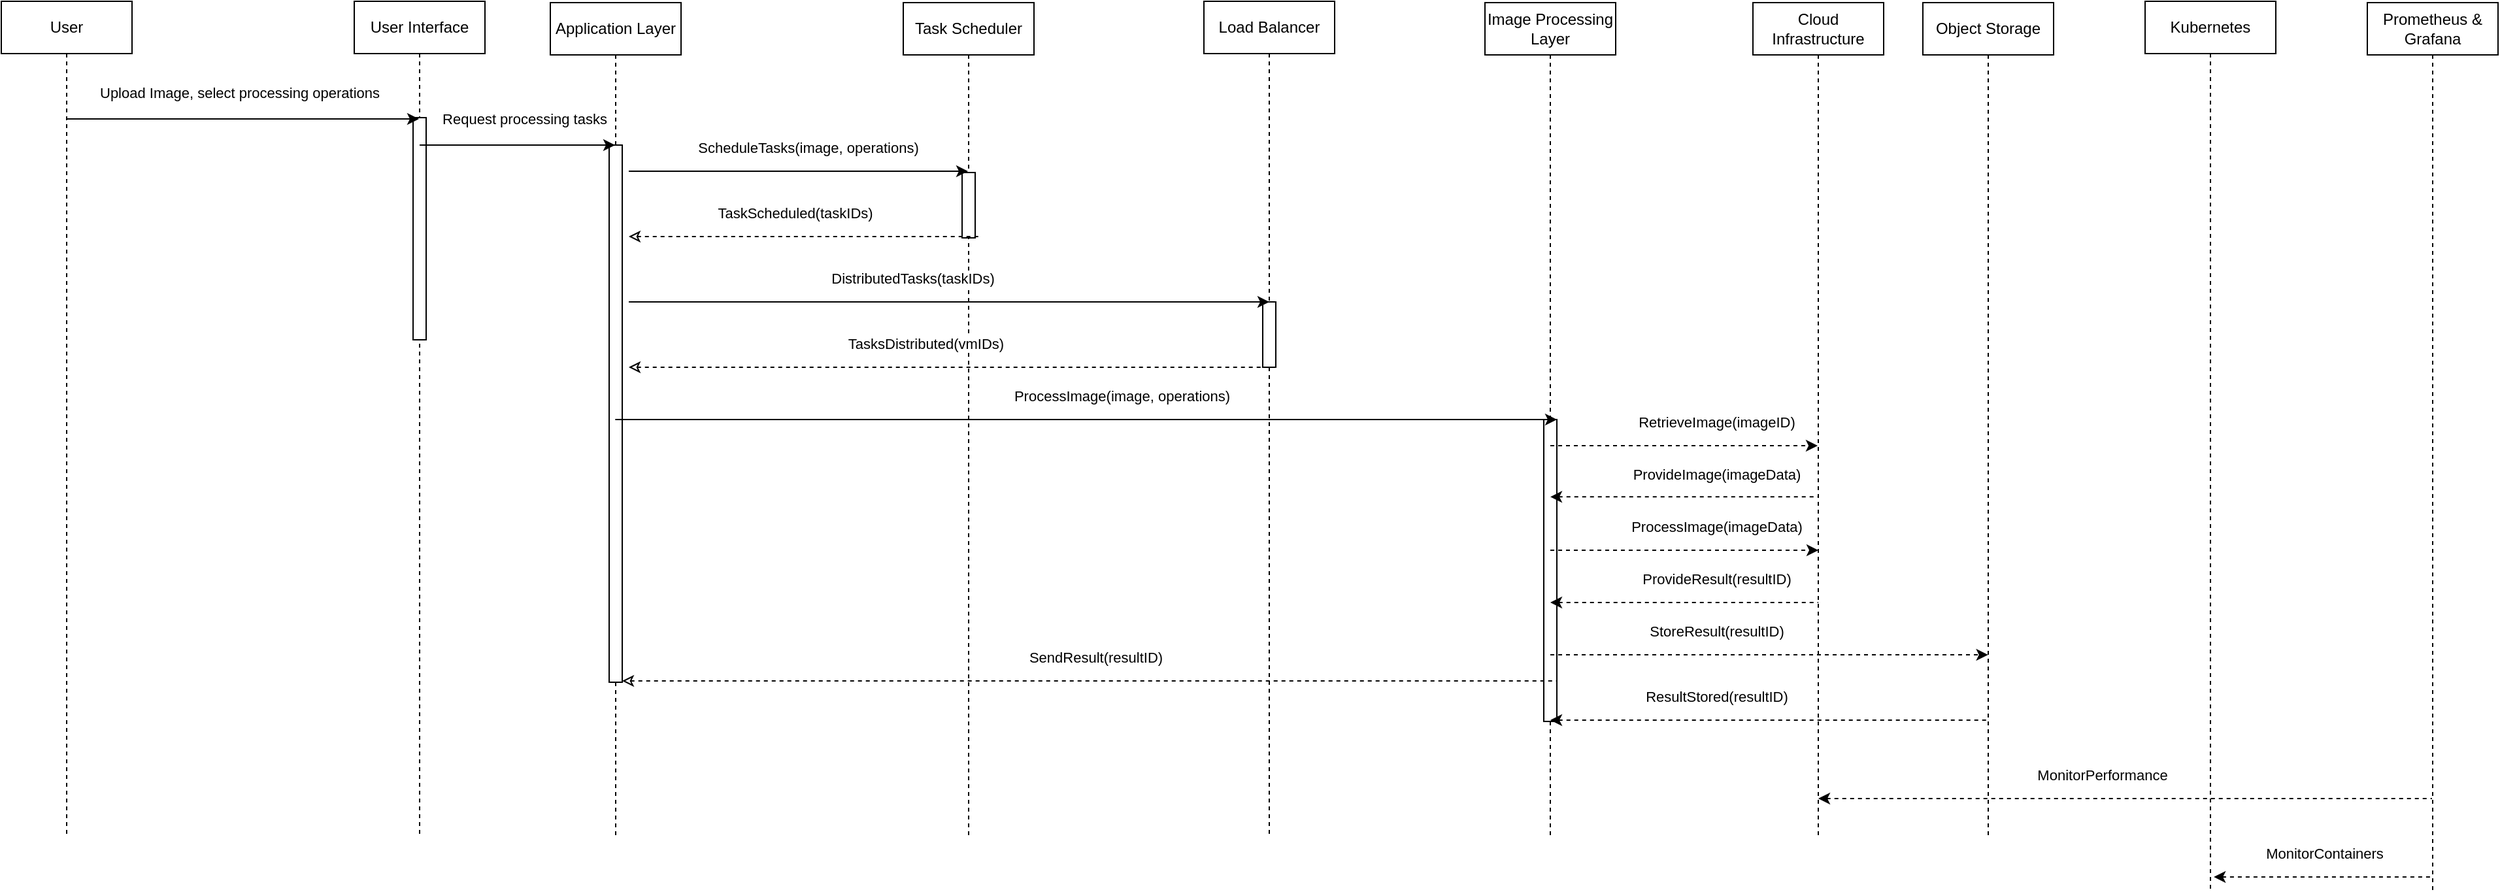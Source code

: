 <mxfile version="24.2.5" type="device">
  <diagram name="Page-1" id="2YBvvXClWsGukQMizWep">
    <mxGraphModel dx="2017" dy="633" grid="1" gridSize="10" guides="1" tooltips="1" connect="1" arrows="1" fold="1" page="1" pageScale="1" pageWidth="850" pageHeight="1100" background="#ffffff" math="0" shadow="0">
      <root>
        <mxCell id="0" />
        <mxCell id="1" parent="0" />
        <mxCell id="aM9ryv3xv72pqoxQDRHE-1" value="User" style="shape=umlLifeline;perimeter=lifelinePerimeter;whiteSpace=wrap;html=1;container=0;dropTarget=0;collapsible=0;recursiveResize=0;outlineConnect=0;portConstraint=eastwest;newEdgeStyle={&quot;edgeStyle&quot;:&quot;elbowEdgeStyle&quot;,&quot;elbow&quot;:&quot;vertical&quot;,&quot;curved&quot;:0,&quot;rounded&quot;:0};" parent="1" vertex="1">
          <mxGeometry x="-90" y="40" width="100" height="640" as="geometry" />
        </mxCell>
        <mxCell id="aM9ryv3xv72pqoxQDRHE-5" value="User Interface" style="shape=umlLifeline;perimeter=lifelinePerimeter;whiteSpace=wrap;html=1;container=0;dropTarget=0;collapsible=0;recursiveResize=0;outlineConnect=0;portConstraint=eastwest;newEdgeStyle={&quot;edgeStyle&quot;:&quot;elbowEdgeStyle&quot;,&quot;elbow&quot;:&quot;vertical&quot;,&quot;curved&quot;:0,&quot;rounded&quot;:0};" parent="1" vertex="1">
          <mxGeometry x="180" y="40" width="100" height="640" as="geometry" />
        </mxCell>
        <mxCell id="aM9ryv3xv72pqoxQDRHE-6" value="" style="html=1;points=[];perimeter=orthogonalPerimeter;outlineConnect=0;targetShapes=umlLifeline;portConstraint=eastwest;newEdgeStyle={&quot;edgeStyle&quot;:&quot;elbowEdgeStyle&quot;,&quot;elbow&quot;:&quot;vertical&quot;,&quot;curved&quot;:0,&quot;rounded&quot;:0};" parent="aM9ryv3xv72pqoxQDRHE-5" vertex="1">
          <mxGeometry x="45" y="89" width="10" height="170" as="geometry" />
        </mxCell>
        <mxCell id="xhH89eKTf6NaiQnl7uQa-1" value="Application Layer" style="shape=umlLifeline;perimeter=lifelinePerimeter;whiteSpace=wrap;html=1;container=0;dropTarget=0;collapsible=0;recursiveResize=0;outlineConnect=0;portConstraint=eastwest;newEdgeStyle={&quot;edgeStyle&quot;:&quot;elbowEdgeStyle&quot;,&quot;elbow&quot;:&quot;vertical&quot;,&quot;curved&quot;:0,&quot;rounded&quot;:0};" vertex="1" parent="1">
          <mxGeometry x="330" y="41" width="100" height="639" as="geometry" />
        </mxCell>
        <mxCell id="xhH89eKTf6NaiQnl7uQa-2" value="" style="html=1;points=[];perimeter=orthogonalPerimeter;outlineConnect=0;targetShapes=umlLifeline;portConstraint=eastwest;newEdgeStyle={&quot;edgeStyle&quot;:&quot;elbowEdgeStyle&quot;,&quot;elbow&quot;:&quot;vertical&quot;,&quot;curved&quot;:0,&quot;rounded&quot;:0};" vertex="1" parent="xhH89eKTf6NaiQnl7uQa-1">
          <mxGeometry x="45" y="109" width="10" height="411" as="geometry" />
        </mxCell>
        <mxCell id="xhH89eKTf6NaiQnl7uQa-3" value="Task Scheduler" style="shape=umlLifeline;perimeter=lifelinePerimeter;whiteSpace=wrap;html=1;container=0;dropTarget=0;collapsible=0;recursiveResize=0;outlineConnect=0;portConstraint=eastwest;newEdgeStyle={&quot;edgeStyle&quot;:&quot;elbowEdgeStyle&quot;,&quot;elbow&quot;:&quot;vertical&quot;,&quot;curved&quot;:0,&quot;rounded&quot;:0};" vertex="1" parent="1">
          <mxGeometry x="600" y="41" width="100" height="639" as="geometry" />
        </mxCell>
        <mxCell id="xhH89eKTf6NaiQnl7uQa-4" value="" style="html=1;points=[];perimeter=orthogonalPerimeter;outlineConnect=0;targetShapes=umlLifeline;portConstraint=eastwest;newEdgeStyle={&quot;edgeStyle&quot;:&quot;elbowEdgeStyle&quot;,&quot;elbow&quot;:&quot;vertical&quot;,&quot;curved&quot;:0,&quot;rounded&quot;:0};" vertex="1" parent="xhH89eKTf6NaiQnl7uQa-3">
          <mxGeometry x="45" y="130" width="10" height="50" as="geometry" />
        </mxCell>
        <mxCell id="xhH89eKTf6NaiQnl7uQa-5" value="Load Balancer" style="shape=umlLifeline;perimeter=lifelinePerimeter;whiteSpace=wrap;html=1;container=0;dropTarget=0;collapsible=0;recursiveResize=0;outlineConnect=0;portConstraint=eastwest;newEdgeStyle={&quot;edgeStyle&quot;:&quot;elbowEdgeStyle&quot;,&quot;elbow&quot;:&quot;vertical&quot;,&quot;curved&quot;:0,&quot;rounded&quot;:0};" vertex="1" parent="1">
          <mxGeometry x="830" y="40" width="100" height="640" as="geometry" />
        </mxCell>
        <mxCell id="xhH89eKTf6NaiQnl7uQa-6" value="" style="html=1;points=[];perimeter=orthogonalPerimeter;outlineConnect=0;targetShapes=umlLifeline;portConstraint=eastwest;newEdgeStyle={&quot;edgeStyle&quot;:&quot;elbowEdgeStyle&quot;,&quot;elbow&quot;:&quot;vertical&quot;,&quot;curved&quot;:0,&quot;rounded&quot;:0};" vertex="1" parent="xhH89eKTf6NaiQnl7uQa-5">
          <mxGeometry x="45" y="230" width="10" height="50" as="geometry" />
        </mxCell>
        <mxCell id="xhH89eKTf6NaiQnl7uQa-7" value="Image Processing Layer" style="shape=umlLifeline;perimeter=lifelinePerimeter;whiteSpace=wrap;html=1;container=0;dropTarget=0;collapsible=0;recursiveResize=0;outlineConnect=0;portConstraint=eastwest;newEdgeStyle={&quot;edgeStyle&quot;:&quot;elbowEdgeStyle&quot;,&quot;elbow&quot;:&quot;vertical&quot;,&quot;curved&quot;:0,&quot;rounded&quot;:0};" vertex="1" parent="1">
          <mxGeometry x="1045" y="41" width="100" height="639" as="geometry" />
        </mxCell>
        <mxCell id="xhH89eKTf6NaiQnl7uQa-8" value="" style="html=1;points=[];perimeter=orthogonalPerimeter;outlineConnect=0;targetShapes=umlLifeline;portConstraint=eastwest;newEdgeStyle={&quot;edgeStyle&quot;:&quot;elbowEdgeStyle&quot;,&quot;elbow&quot;:&quot;vertical&quot;,&quot;curved&quot;:0,&quot;rounded&quot;:0};" vertex="1" parent="xhH89eKTf6NaiQnl7uQa-7">
          <mxGeometry x="45" y="319" width="10" height="231" as="geometry" />
        </mxCell>
        <mxCell id="xhH89eKTf6NaiQnl7uQa-9" value="Cloud Infrastructure" style="shape=umlLifeline;perimeter=lifelinePerimeter;whiteSpace=wrap;html=1;container=0;dropTarget=0;collapsible=0;recursiveResize=0;outlineConnect=0;portConstraint=eastwest;newEdgeStyle={&quot;edgeStyle&quot;:&quot;elbowEdgeStyle&quot;,&quot;elbow&quot;:&quot;vertical&quot;,&quot;curved&quot;:0,&quot;rounded&quot;:0};" vertex="1" parent="1">
          <mxGeometry x="1250" y="41" width="100" height="639" as="geometry" />
        </mxCell>
        <mxCell id="xhH89eKTf6NaiQnl7uQa-11" value="Object Storage" style="shape=umlLifeline;perimeter=lifelinePerimeter;whiteSpace=wrap;html=1;container=0;dropTarget=0;collapsible=0;recursiveResize=0;outlineConnect=0;portConstraint=eastwest;newEdgeStyle={&quot;edgeStyle&quot;:&quot;elbowEdgeStyle&quot;,&quot;elbow&quot;:&quot;vertical&quot;,&quot;curved&quot;:0,&quot;rounded&quot;:0};" vertex="1" parent="1">
          <mxGeometry x="1380" y="41" width="100" height="639" as="geometry" />
        </mxCell>
        <mxCell id="xhH89eKTf6NaiQnl7uQa-13" value="Kubernetes" style="shape=umlLifeline;perimeter=lifelinePerimeter;whiteSpace=wrap;html=1;container=0;dropTarget=0;collapsible=0;recursiveResize=0;outlineConnect=0;portConstraint=eastwest;newEdgeStyle={&quot;edgeStyle&quot;:&quot;elbowEdgeStyle&quot;,&quot;elbow&quot;:&quot;vertical&quot;,&quot;curved&quot;:0,&quot;rounded&quot;:0};" vertex="1" parent="1">
          <mxGeometry x="1550" y="40" width="100" height="680" as="geometry" />
        </mxCell>
        <mxCell id="xhH89eKTf6NaiQnl7uQa-15" value="Prometheus &amp;amp; Grafana" style="shape=umlLifeline;perimeter=lifelinePerimeter;whiteSpace=wrap;html=1;container=0;dropTarget=0;collapsible=0;recursiveResize=0;outlineConnect=0;portConstraint=eastwest;newEdgeStyle={&quot;edgeStyle&quot;:&quot;elbowEdgeStyle&quot;,&quot;elbow&quot;:&quot;vertical&quot;,&quot;curved&quot;:0,&quot;rounded&quot;:0};" vertex="1" parent="1">
          <mxGeometry x="1720" y="41" width="100" height="679" as="geometry" />
        </mxCell>
        <mxCell id="xhH89eKTf6NaiQnl7uQa-19" value="" style="endArrow=classic;html=1;rounded=0;" edge="1" parent="1" source="aM9ryv3xv72pqoxQDRHE-1" target="aM9ryv3xv72pqoxQDRHE-5">
          <mxGeometry width="50" height="50" relative="1" as="geometry">
            <mxPoint x="110" y="150" as="sourcePoint" />
            <mxPoint x="170" y="130" as="targetPoint" />
            <Array as="points">
              <mxPoint x="120" y="130" />
            </Array>
          </mxGeometry>
        </mxCell>
        <mxCell id="xhH89eKTf6NaiQnl7uQa-20" value="Upload Image, select processing operations" style="edgeLabel;html=1;align=center;verticalAlign=middle;resizable=0;points=[];" vertex="1" connectable="0" parent="xhH89eKTf6NaiQnl7uQa-19">
          <mxGeometry x="-0.262" y="2" relative="1" as="geometry">
            <mxPoint x="32" y="-18" as="offset" />
          </mxGeometry>
        </mxCell>
        <mxCell id="xhH89eKTf6NaiQnl7uQa-24" value="" style="endArrow=classic;html=1;rounded=0;" edge="1" parent="1" source="aM9ryv3xv72pqoxQDRHE-5" target="xhH89eKTf6NaiQnl7uQa-1">
          <mxGeometry width="50" height="50" relative="1" as="geometry">
            <mxPoint x="280" y="190" as="sourcePoint" />
            <mxPoint x="330" y="150" as="targetPoint" />
            <Array as="points">
              <mxPoint x="280" y="150" />
            </Array>
          </mxGeometry>
        </mxCell>
        <mxCell id="xhH89eKTf6NaiQnl7uQa-25" value="Request processing tasks" style="edgeLabel;html=1;align=center;verticalAlign=middle;resizable=0;points=[];" vertex="1" connectable="0" parent="1">
          <mxGeometry x="309.997" y="130" as="geometry" />
        </mxCell>
        <mxCell id="xhH89eKTf6NaiQnl7uQa-26" value="" style="endArrow=classic;html=1;rounded=0;" edge="1" parent="1" target="xhH89eKTf6NaiQnl7uQa-3">
          <mxGeometry width="50" height="50" relative="1" as="geometry">
            <mxPoint x="390" y="170" as="sourcePoint" />
            <mxPoint x="540" y="170" as="targetPoint" />
            <Array as="points">
              <mxPoint x="440" y="170" />
            </Array>
          </mxGeometry>
        </mxCell>
        <mxCell id="xhH89eKTf6NaiQnl7uQa-27" value="DistributedTasks(taskIDs)" style="edgeLabel;html=1;align=center;verticalAlign=middle;resizable=0;points=[];" vertex="1" connectable="0" parent="1">
          <mxGeometry x="479.997" y="240" as="geometry">
            <mxPoint x="127" y="12" as="offset" />
          </mxGeometry>
        </mxCell>
        <mxCell id="xhH89eKTf6NaiQnl7uQa-28" value="" style="endArrow=none;html=1;rounded=0;startArrow=classic;startFill=0;endFill=0;dashed=1;" edge="1" parent="1">
          <mxGeometry width="50" height="50" relative="1" as="geometry">
            <mxPoint x="389.997" y="220" as="sourcePoint" />
            <mxPoint x="659.83" y="220" as="targetPoint" />
            <Array as="points">
              <mxPoint x="475.33" y="220" />
              <mxPoint x="585.33" y="220" />
            </Array>
          </mxGeometry>
        </mxCell>
        <mxCell id="xhH89eKTf6NaiQnl7uQa-29" value="TaskScheduled(taskIDs)" style="edgeLabel;html=1;align=center;verticalAlign=middle;resizable=0;points=[];" vertex="1" connectable="0" parent="1">
          <mxGeometry x="389.997" y="190" as="geometry">
            <mxPoint x="127" y="12" as="offset" />
          </mxGeometry>
        </mxCell>
        <mxCell id="xhH89eKTf6NaiQnl7uQa-30" value="" style="endArrow=classic;html=1;rounded=0;" edge="1" parent="1">
          <mxGeometry width="50" height="50" relative="1" as="geometry">
            <mxPoint x="390" y="270" as="sourcePoint" />
            <mxPoint x="880" y="270" as="targetPoint" />
            <Array as="points">
              <mxPoint x="440" y="270" />
            </Array>
          </mxGeometry>
        </mxCell>
        <mxCell id="xhH89eKTf6NaiQnl7uQa-31" value="ScheduleTasks(image, operations)" style="edgeLabel;html=1;align=center;verticalAlign=middle;resizable=0;points=[];" vertex="1" connectable="0" parent="1">
          <mxGeometry x="399.997" y="140" as="geometry">
            <mxPoint x="127" y="12" as="offset" />
          </mxGeometry>
        </mxCell>
        <mxCell id="xhH89eKTf6NaiQnl7uQa-32" value="" style="endArrow=none;html=1;rounded=0;startArrow=classic;startFill=0;endFill=0;dashed=1;" edge="1" parent="1">
          <mxGeometry width="50" height="50" relative="1" as="geometry">
            <mxPoint x="389.997" y="320" as="sourcePoint" />
            <mxPoint x="880" y="320" as="targetPoint" />
            <Array as="points">
              <mxPoint x="475.33" y="320" />
              <mxPoint x="585.33" y="320" />
            </Array>
          </mxGeometry>
        </mxCell>
        <mxCell id="xhH89eKTf6NaiQnl7uQa-33" value="TasksDistributed(vmIDs)" style="edgeLabel;html=1;align=center;verticalAlign=middle;resizable=0;points=[];" vertex="1" connectable="0" parent="1">
          <mxGeometry x="489.997" y="290" as="geometry">
            <mxPoint x="127" y="12" as="offset" />
          </mxGeometry>
        </mxCell>
        <mxCell id="xhH89eKTf6NaiQnl7uQa-35" value="" style="endArrow=classic;html=1;rounded=0;" edge="1" parent="1">
          <mxGeometry width="50" height="50" relative="1" as="geometry">
            <mxPoint x="379.667" y="360" as="sourcePoint" />
            <mxPoint x="1100" y="360" as="targetPoint" />
            <Array as="points">
              <mxPoint x="460" y="360" />
              <mxPoint x="830" y="360" />
            </Array>
          </mxGeometry>
        </mxCell>
        <mxCell id="xhH89eKTf6NaiQnl7uQa-37" value="ProcessImage(image, operations)" style="edgeLabel;html=1;align=center;verticalAlign=middle;resizable=0;points=[];" vertex="1" connectable="0" parent="1">
          <mxGeometry x="639.997" y="330" as="geometry">
            <mxPoint x="127" y="12" as="offset" />
          </mxGeometry>
        </mxCell>
        <mxCell id="xhH89eKTf6NaiQnl7uQa-38" value="" style="endArrow=none;html=1;rounded=0;startArrow=classic;startFill=0;endFill=0;dashed=1;" edge="1" parent="1">
          <mxGeometry width="50" height="50" relative="1" as="geometry">
            <mxPoint x="384.997" y="560" as="sourcePoint" />
            <mxPoint x="1100" y="560" as="targetPoint" />
            <Array as="points">
              <mxPoint x="470.33" y="560" />
              <mxPoint x="580.33" y="560" />
            </Array>
          </mxGeometry>
        </mxCell>
        <mxCell id="xhH89eKTf6NaiQnl7uQa-39" value="SendResult(resultID)" style="edgeLabel;html=1;align=center;verticalAlign=middle;resizable=0;points=[];" vertex="1" connectable="0" parent="1">
          <mxGeometry x="619.997" y="530" as="geometry">
            <mxPoint x="127" y="12" as="offset" />
          </mxGeometry>
        </mxCell>
        <mxCell id="xhH89eKTf6NaiQnl7uQa-40" value="" style="endArrow=classic;html=1;rounded=0;dashed=1;" edge="1" parent="1" source="xhH89eKTf6NaiQnl7uQa-7">
          <mxGeometry width="50" height="50" relative="1" as="geometry">
            <mxPoint x="1145" y="380" as="sourcePoint" />
            <mxPoint x="1299.5" y="380" as="targetPoint" />
            <Array as="points">
              <mxPoint x="1170" y="380" />
              <mxPoint x="1190" y="380" />
            </Array>
          </mxGeometry>
        </mxCell>
        <mxCell id="xhH89eKTf6NaiQnl7uQa-41" value="RetrieveImage(imageID)" style="edgeLabel;html=1;align=center;verticalAlign=middle;resizable=0;points=[];" vertex="1" connectable="0" parent="1">
          <mxGeometry x="1094.997" y="350" as="geometry">
            <mxPoint x="127" y="12" as="offset" />
          </mxGeometry>
        </mxCell>
        <mxCell id="xhH89eKTf6NaiQnl7uQa-42" value="ProcessImage(imageData)" style="edgeLabel;html=1;align=center;verticalAlign=middle;resizable=0;points=[];" vertex="1" connectable="0" parent="1">
          <mxGeometry x="1094.997" y="430" as="geometry">
            <mxPoint x="127" y="12" as="offset" />
          </mxGeometry>
        </mxCell>
        <mxCell id="xhH89eKTf6NaiQnl7uQa-43" value="" style="endArrow=classic;html=1;rounded=0;dashed=1;" edge="1" parent="1" source="xhH89eKTf6NaiQnl7uQa-7">
          <mxGeometry width="50" height="50" relative="1" as="geometry">
            <mxPoint x="1145" y="460" as="sourcePoint" />
            <mxPoint x="1300" y="460" as="targetPoint" />
            <Array as="points">
              <mxPoint x="1170" y="460" />
              <mxPoint x="1190" y="460" />
            </Array>
          </mxGeometry>
        </mxCell>
        <mxCell id="xhH89eKTf6NaiQnl7uQa-44" value="" style="endArrow=none;html=1;rounded=0;dashed=1;startArrow=classic;startFill=1;endFill=0;" edge="1" parent="1" source="xhH89eKTf6NaiQnl7uQa-7">
          <mxGeometry width="50" height="50" relative="1" as="geometry">
            <mxPoint x="1145" y="419" as="sourcePoint" />
            <mxPoint x="1300" y="419.17" as="targetPoint" />
            <Array as="points">
              <mxPoint x="1170" y="419.17" />
              <mxPoint x="1190" y="419.17" />
            </Array>
          </mxGeometry>
        </mxCell>
        <mxCell id="xhH89eKTf6NaiQnl7uQa-45" value="ProvideImage(imageData)" style="edgeLabel;html=1;align=center;verticalAlign=middle;resizable=0;points=[];" vertex="1" connectable="0" parent="1">
          <mxGeometry x="1094.997" y="390" as="geometry">
            <mxPoint x="127" y="12" as="offset" />
          </mxGeometry>
        </mxCell>
        <mxCell id="xhH89eKTf6NaiQnl7uQa-46" value="ProvideResult(resultID)" style="edgeLabel;html=1;align=center;verticalAlign=middle;resizable=0;points=[];" vertex="1" connectable="0" parent="1">
          <mxGeometry x="1094.997" y="470" as="geometry">
            <mxPoint x="127" y="12" as="offset" />
          </mxGeometry>
        </mxCell>
        <mxCell id="xhH89eKTf6NaiQnl7uQa-47" value="" style="endArrow=none;html=1;rounded=0;dashed=1;startArrow=classic;startFill=1;endFill=0;" edge="1" parent="1" source="xhH89eKTf6NaiQnl7uQa-7">
          <mxGeometry width="50" height="50" relative="1" as="geometry">
            <mxPoint x="1145" y="500" as="sourcePoint" />
            <mxPoint x="1300" y="500" as="targetPoint" />
            <Array as="points">
              <mxPoint x="1170" y="500" />
              <mxPoint x="1190" y="500" />
            </Array>
          </mxGeometry>
        </mxCell>
        <mxCell id="xhH89eKTf6NaiQnl7uQa-48" value="" style="endArrow=none;html=1;rounded=0;dashed=1;startArrow=classic;startFill=1;endFill=0;" edge="1" parent="1">
          <mxGeometry width="50" height="50" relative="1" as="geometry">
            <mxPoint x="1094.997" y="590" as="sourcePoint" />
            <mxPoint x="1429.83" y="590" as="targetPoint" />
            <Array as="points">
              <mxPoint x="1170.33" y="590" />
              <mxPoint x="1190.33" y="590" />
            </Array>
          </mxGeometry>
        </mxCell>
        <mxCell id="xhH89eKTf6NaiQnl7uQa-49" value="" style="endArrow=classic;html=1;rounded=0;dashed=1;" edge="1" parent="1">
          <mxGeometry width="50" height="50" relative="1" as="geometry">
            <mxPoint x="1094.997" y="540.0" as="sourcePoint" />
            <mxPoint x="1429.83" y="540.0" as="targetPoint" />
            <Array as="points">
              <mxPoint x="1170.33" y="540" />
              <mxPoint x="1190.33" y="540" />
            </Array>
          </mxGeometry>
        </mxCell>
        <mxCell id="xhH89eKTf6NaiQnl7uQa-50" value="StoreResult(resultID)" style="edgeLabel;html=1;align=center;verticalAlign=middle;resizable=0;points=[];" vertex="1" connectable="0" parent="1">
          <mxGeometry x="1094.997" y="510" as="geometry">
            <mxPoint x="127" y="12" as="offset" />
          </mxGeometry>
        </mxCell>
        <mxCell id="xhH89eKTf6NaiQnl7uQa-51" value="ResultStored(resultID)" style="edgeLabel;html=1;align=center;verticalAlign=middle;resizable=0;points=[];" vertex="1" connectable="0" parent="1">
          <mxGeometry x="1094.997" y="560" as="geometry">
            <mxPoint x="127" y="12" as="offset" />
          </mxGeometry>
        </mxCell>
        <mxCell id="xhH89eKTf6NaiQnl7uQa-52" value="" style="endArrow=none;html=1;rounded=0;dashed=1;startArrow=classic;startFill=1;endFill=0;" edge="1" parent="1">
          <mxGeometry width="50" height="50" relative="1" as="geometry">
            <mxPoint x="1299.997" y="650" as="sourcePoint" />
            <mxPoint x="1769.5" y="650" as="targetPoint" />
            <Array as="points">
              <mxPoint x="1375.33" y="650" />
              <mxPoint x="1395.33" y="650" />
            </Array>
          </mxGeometry>
        </mxCell>
        <mxCell id="xhH89eKTf6NaiQnl7uQa-53" value="" style="endArrow=none;html=1;rounded=0;dashed=1;startArrow=classic;startFill=1;endFill=0;" edge="1" parent="1">
          <mxGeometry width="50" height="50" relative="1" as="geometry">
            <mxPoint x="1602.587" y="710" as="sourcePoint" />
            <mxPoint x="1770" y="710" as="targetPoint" />
            <Array as="points">
              <mxPoint x="1677.92" y="710" />
              <mxPoint x="1697.92" y="710" />
            </Array>
          </mxGeometry>
        </mxCell>
        <mxCell id="xhH89eKTf6NaiQnl7uQa-54" value="MonitorPerformance" style="edgeLabel;html=1;align=center;verticalAlign=middle;resizable=0;points=[];" vertex="1" connectable="0" parent="1">
          <mxGeometry x="1389.997" y="620" as="geometry">
            <mxPoint x="127" y="12" as="offset" />
          </mxGeometry>
        </mxCell>
        <mxCell id="xhH89eKTf6NaiQnl7uQa-56" value="MonitorContainers" style="edgeLabel;html=1;align=center;verticalAlign=middle;resizable=0;points=[];" vertex="1" connectable="0" parent="1">
          <mxGeometry x="1559.997" y="680" as="geometry">
            <mxPoint x="127" y="12" as="offset" />
          </mxGeometry>
        </mxCell>
      </root>
    </mxGraphModel>
  </diagram>
</mxfile>

